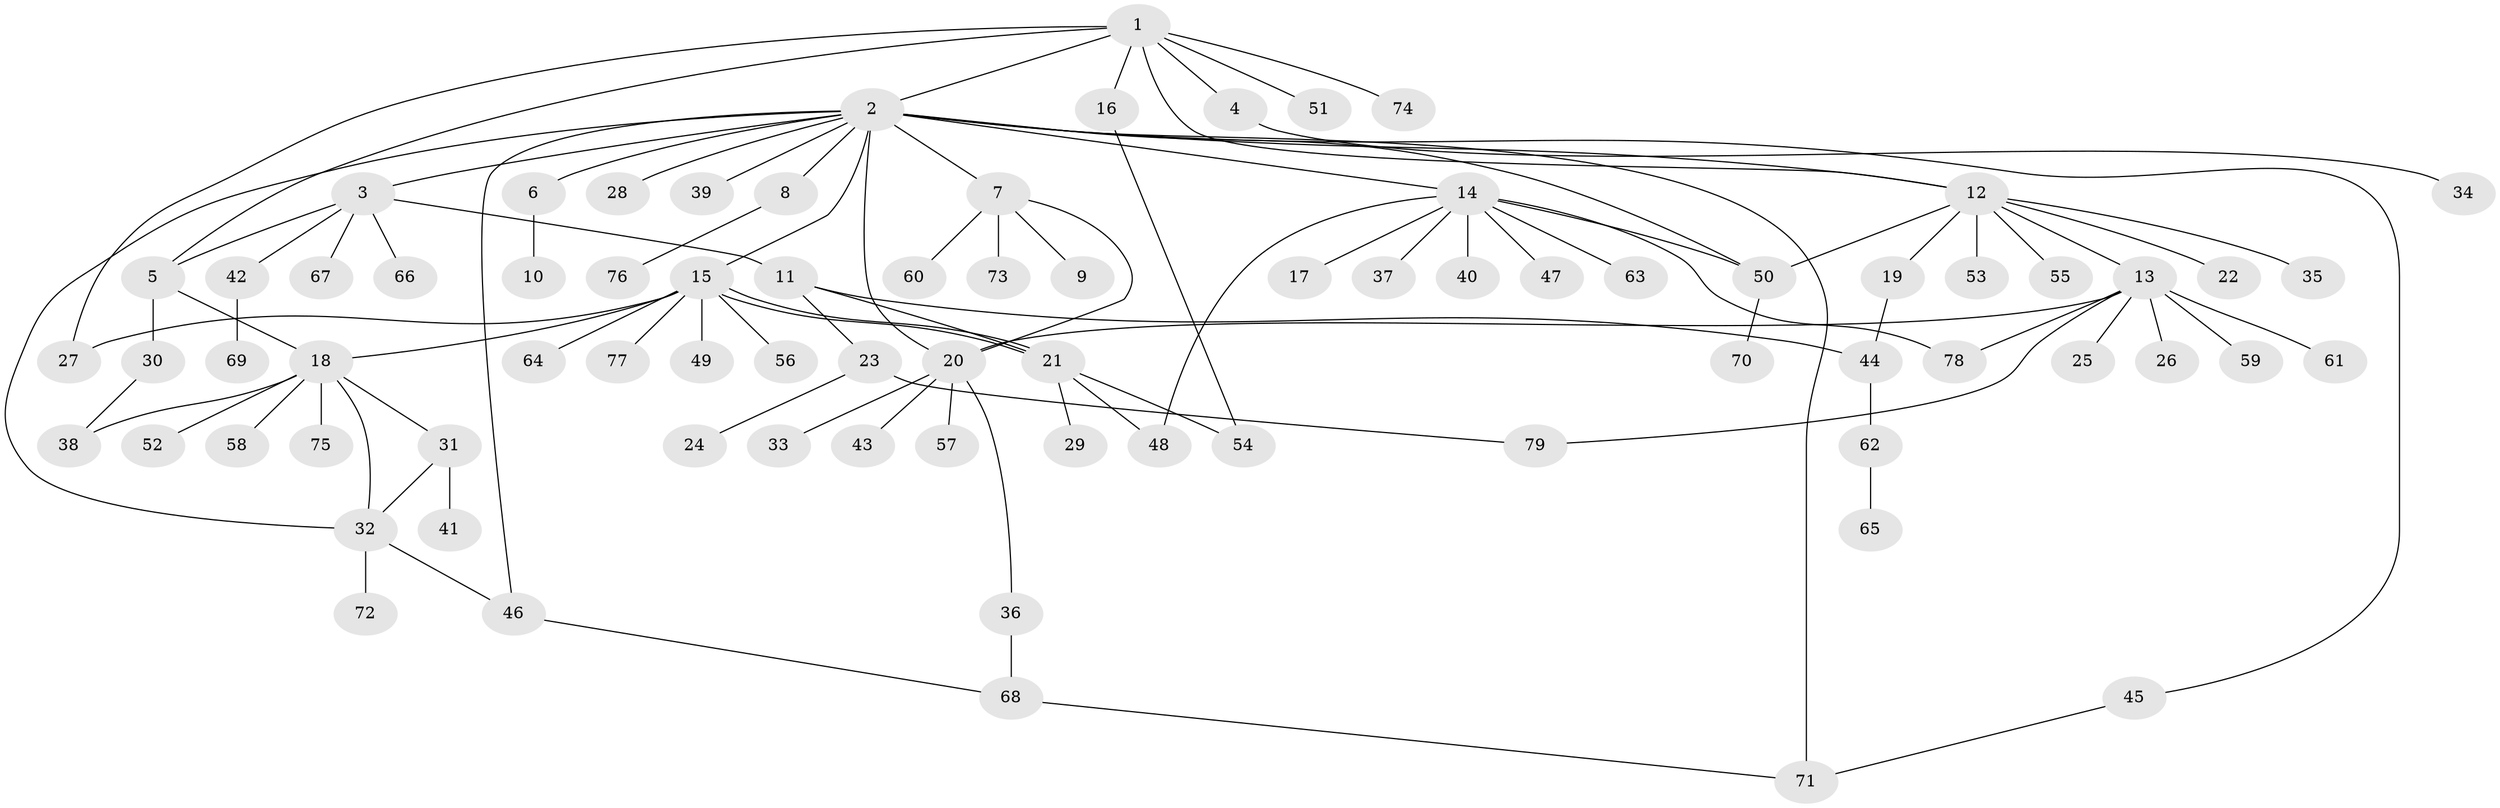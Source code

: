 // coarse degree distribution, {8: 0.06896551724137931, 19: 0.017241379310344827, 5: 0.017241379310344827, 1: 0.6206896551724138, 4: 0.05172413793103448, 3: 0.05172413793103448, 2: 0.1206896551724138, 9: 0.017241379310344827, 10: 0.017241379310344827, 6: 0.017241379310344827}
// Generated by graph-tools (version 1.1) at 2025/51/02/27/25 19:51:55]
// undirected, 79 vertices, 100 edges
graph export_dot {
graph [start="1"]
  node [color=gray90,style=filled];
  1;
  2;
  3;
  4;
  5;
  6;
  7;
  8;
  9;
  10;
  11;
  12;
  13;
  14;
  15;
  16;
  17;
  18;
  19;
  20;
  21;
  22;
  23;
  24;
  25;
  26;
  27;
  28;
  29;
  30;
  31;
  32;
  33;
  34;
  35;
  36;
  37;
  38;
  39;
  40;
  41;
  42;
  43;
  44;
  45;
  46;
  47;
  48;
  49;
  50;
  51;
  52;
  53;
  54;
  55;
  56;
  57;
  58;
  59;
  60;
  61;
  62;
  63;
  64;
  65;
  66;
  67;
  68;
  69;
  70;
  71;
  72;
  73;
  74;
  75;
  76;
  77;
  78;
  79;
  1 -- 2;
  1 -- 4;
  1 -- 5;
  1 -- 12;
  1 -- 16;
  1 -- 27;
  1 -- 51;
  1 -- 74;
  2 -- 3;
  2 -- 6;
  2 -- 7;
  2 -- 8;
  2 -- 12;
  2 -- 14;
  2 -- 15;
  2 -- 20;
  2 -- 28;
  2 -- 32;
  2 -- 39;
  2 -- 45;
  2 -- 46;
  2 -- 50;
  2 -- 71;
  3 -- 5;
  3 -- 11;
  3 -- 42;
  3 -- 66;
  3 -- 67;
  4 -- 34;
  5 -- 18;
  5 -- 30;
  6 -- 10;
  7 -- 9;
  7 -- 20;
  7 -- 60;
  7 -- 73;
  8 -- 76;
  11 -- 21;
  11 -- 23;
  11 -- 44;
  12 -- 13;
  12 -- 19;
  12 -- 22;
  12 -- 35;
  12 -- 50;
  12 -- 53;
  12 -- 55;
  13 -- 20;
  13 -- 25;
  13 -- 26;
  13 -- 59;
  13 -- 61;
  13 -- 78;
  13 -- 79;
  14 -- 17;
  14 -- 37;
  14 -- 40;
  14 -- 47;
  14 -- 48;
  14 -- 50;
  14 -- 63;
  14 -- 78;
  15 -- 18;
  15 -- 21;
  15 -- 21;
  15 -- 27;
  15 -- 49;
  15 -- 56;
  15 -- 64;
  15 -- 77;
  16 -- 54;
  18 -- 31;
  18 -- 32;
  18 -- 38;
  18 -- 52;
  18 -- 58;
  18 -- 75;
  19 -- 44;
  20 -- 33;
  20 -- 36;
  20 -- 43;
  20 -- 57;
  21 -- 29;
  21 -- 48;
  21 -- 54;
  23 -- 24;
  23 -- 79;
  30 -- 38;
  31 -- 32;
  31 -- 41;
  32 -- 46;
  32 -- 72;
  36 -- 68;
  42 -- 69;
  44 -- 62;
  45 -- 71;
  46 -- 68;
  50 -- 70;
  62 -- 65;
  68 -- 71;
}
